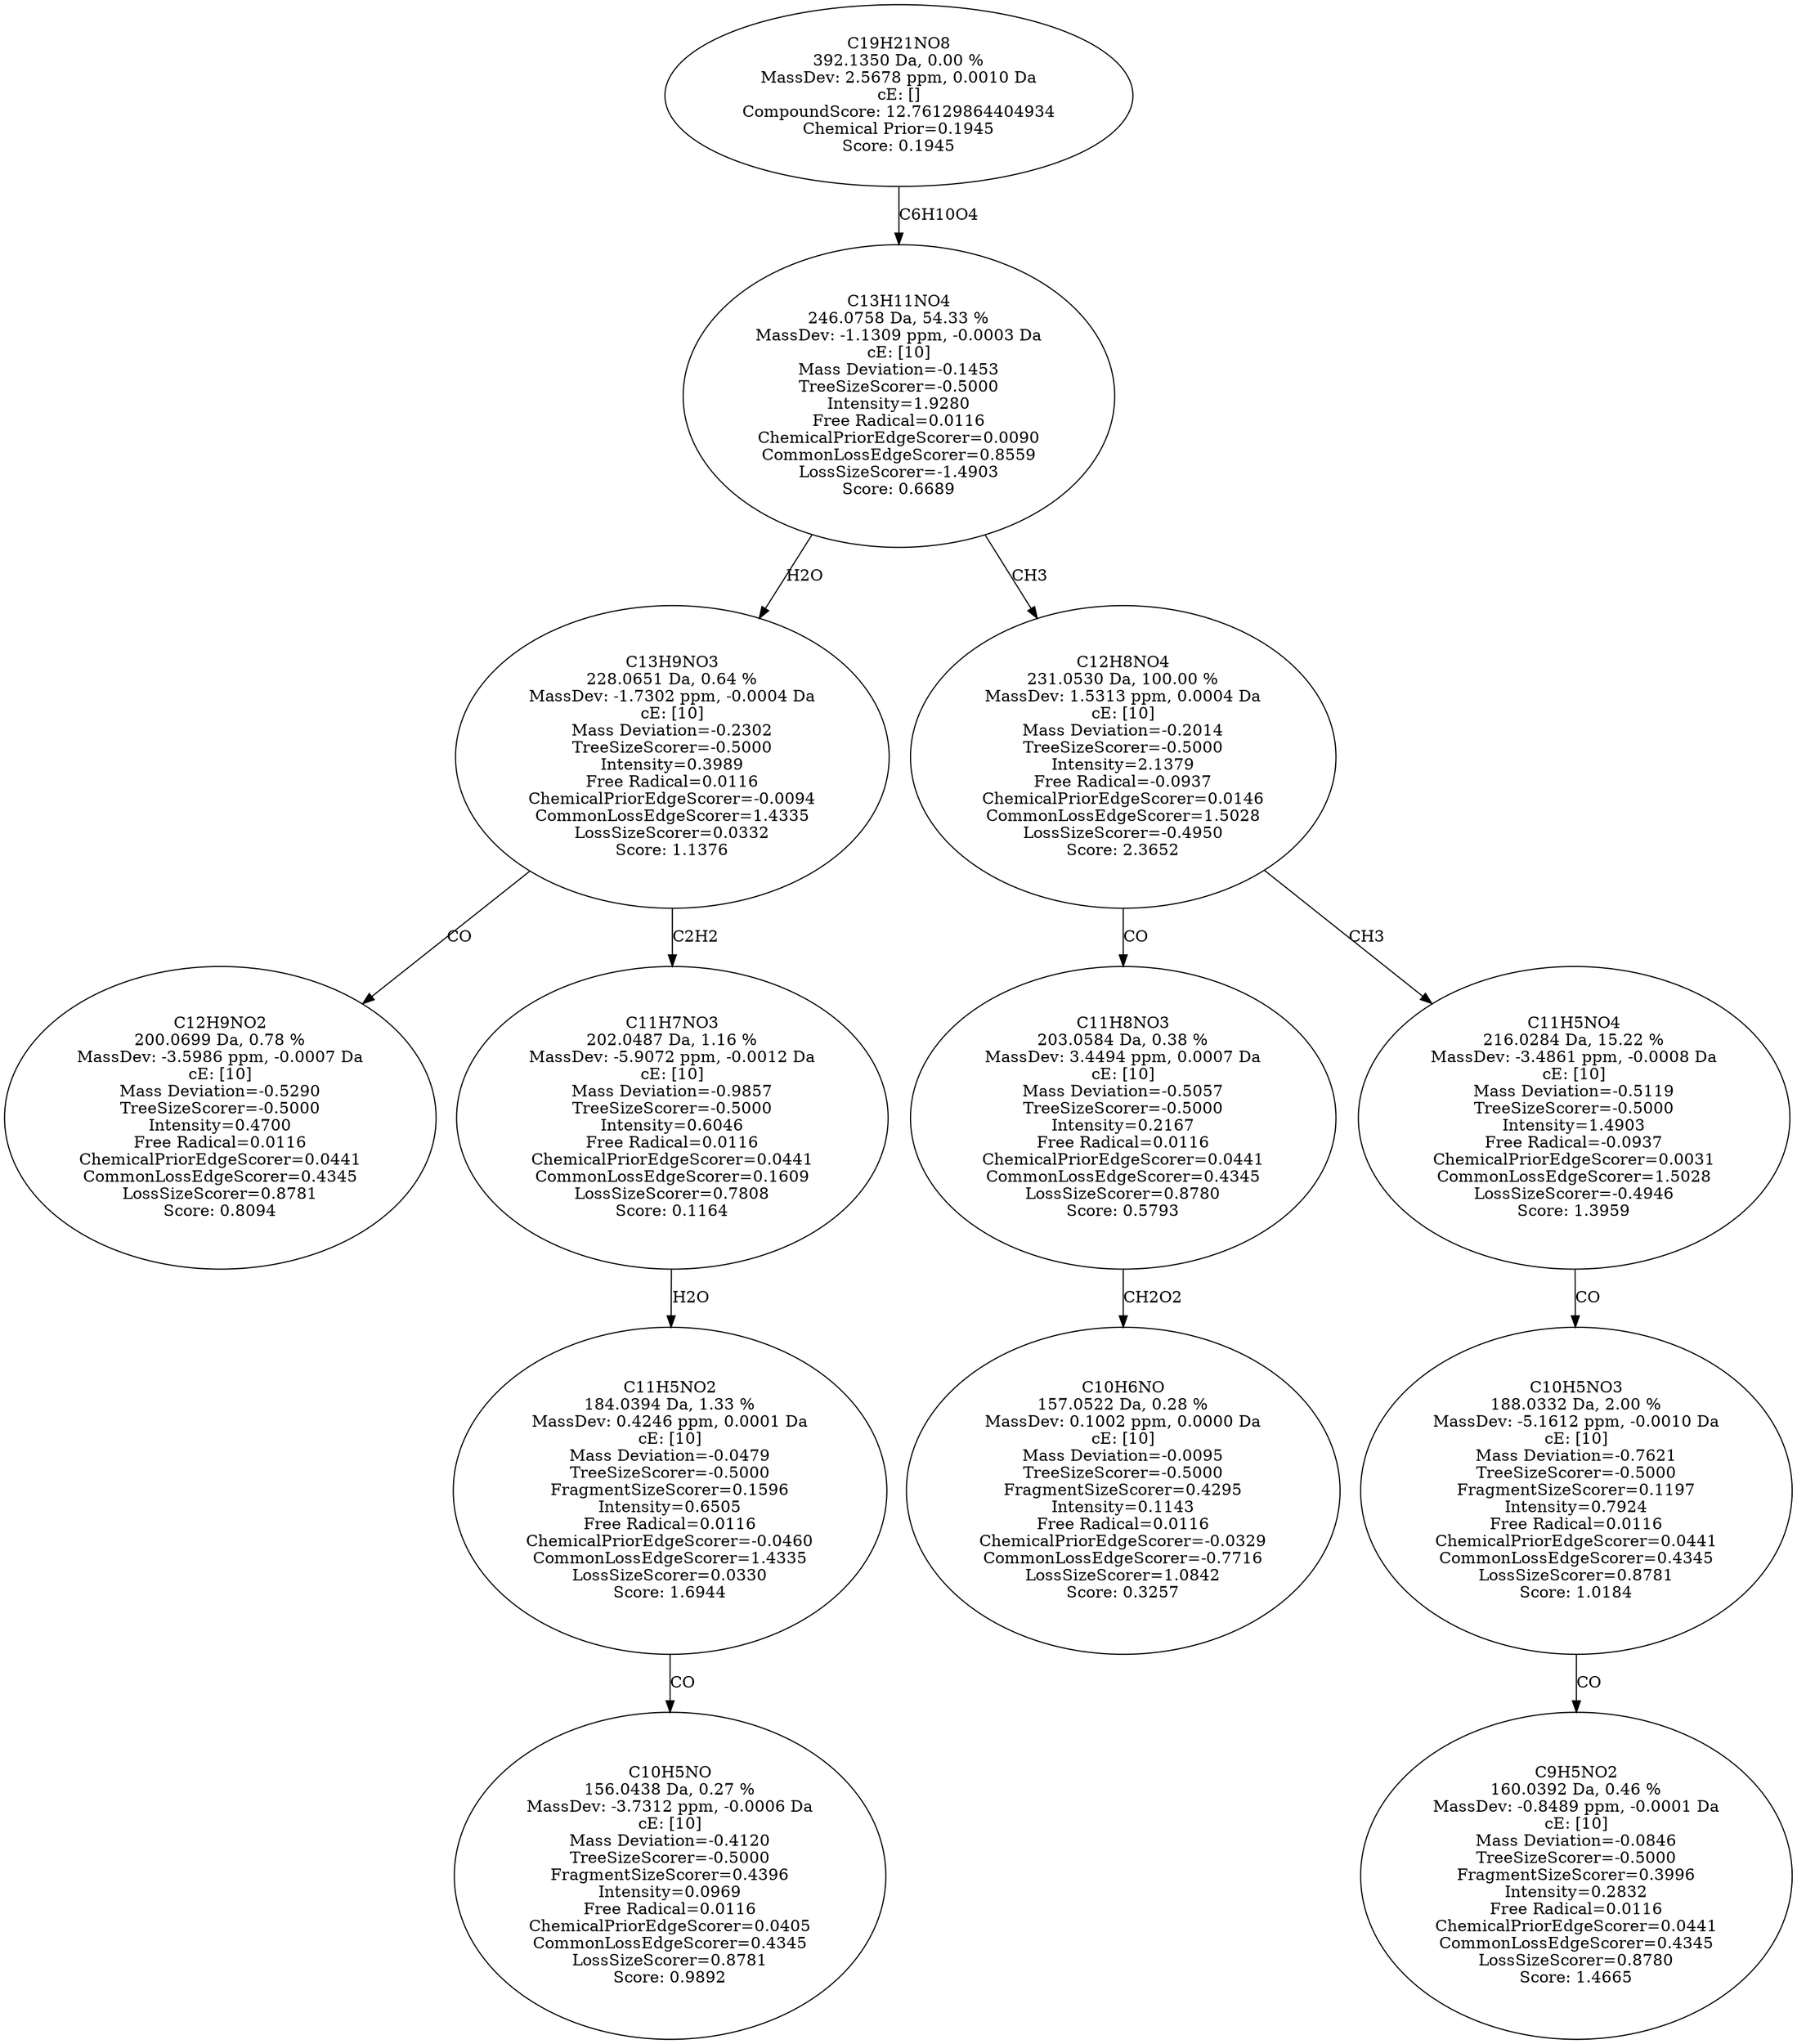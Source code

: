 strict digraph {
v1 [label="C12H9NO2\n200.0699 Da, 0.78 %\nMassDev: -3.5986 ppm, -0.0007 Da\ncE: [10]\nMass Deviation=-0.5290\nTreeSizeScorer=-0.5000\nIntensity=0.4700\nFree Radical=0.0116\nChemicalPriorEdgeScorer=0.0441\nCommonLossEdgeScorer=0.4345\nLossSizeScorer=0.8781\nScore: 0.8094"];
v2 [label="C10H5NO\n156.0438 Da, 0.27 %\nMassDev: -3.7312 ppm, -0.0006 Da\ncE: [10]\nMass Deviation=-0.4120\nTreeSizeScorer=-0.5000\nFragmentSizeScorer=0.4396\nIntensity=0.0969\nFree Radical=0.0116\nChemicalPriorEdgeScorer=0.0405\nCommonLossEdgeScorer=0.4345\nLossSizeScorer=0.8781\nScore: 0.9892"];
v3 [label="C11H5NO2\n184.0394 Da, 1.33 %\nMassDev: 0.4246 ppm, 0.0001 Da\ncE: [10]\nMass Deviation=-0.0479\nTreeSizeScorer=-0.5000\nFragmentSizeScorer=0.1596\nIntensity=0.6505\nFree Radical=0.0116\nChemicalPriorEdgeScorer=-0.0460\nCommonLossEdgeScorer=1.4335\nLossSizeScorer=0.0330\nScore: 1.6944"];
v4 [label="C11H7NO3\n202.0487 Da, 1.16 %\nMassDev: -5.9072 ppm, -0.0012 Da\ncE: [10]\nMass Deviation=-0.9857\nTreeSizeScorer=-0.5000\nIntensity=0.6046\nFree Radical=0.0116\nChemicalPriorEdgeScorer=0.0441\nCommonLossEdgeScorer=0.1609\nLossSizeScorer=0.7808\nScore: 0.1164"];
v5 [label="C13H9NO3\n228.0651 Da, 0.64 %\nMassDev: -1.7302 ppm, -0.0004 Da\ncE: [10]\nMass Deviation=-0.2302\nTreeSizeScorer=-0.5000\nIntensity=0.3989\nFree Radical=0.0116\nChemicalPriorEdgeScorer=-0.0094\nCommonLossEdgeScorer=1.4335\nLossSizeScorer=0.0332\nScore: 1.1376"];
v6 [label="C10H6NO\n157.0522 Da, 0.28 %\nMassDev: 0.1002 ppm, 0.0000 Da\ncE: [10]\nMass Deviation=-0.0095\nTreeSizeScorer=-0.5000\nFragmentSizeScorer=0.4295\nIntensity=0.1143\nFree Radical=0.0116\nChemicalPriorEdgeScorer=-0.0329\nCommonLossEdgeScorer=-0.7716\nLossSizeScorer=1.0842\nScore: 0.3257"];
v7 [label="C11H8NO3\n203.0584 Da, 0.38 %\nMassDev: 3.4494 ppm, 0.0007 Da\ncE: [10]\nMass Deviation=-0.5057\nTreeSizeScorer=-0.5000\nIntensity=0.2167\nFree Radical=0.0116\nChemicalPriorEdgeScorer=0.0441\nCommonLossEdgeScorer=0.4345\nLossSizeScorer=0.8780\nScore: 0.5793"];
v8 [label="C9H5NO2\n160.0392 Da, 0.46 %\nMassDev: -0.8489 ppm, -0.0001 Da\ncE: [10]\nMass Deviation=-0.0846\nTreeSizeScorer=-0.5000\nFragmentSizeScorer=0.3996\nIntensity=0.2832\nFree Radical=0.0116\nChemicalPriorEdgeScorer=0.0441\nCommonLossEdgeScorer=0.4345\nLossSizeScorer=0.8780\nScore: 1.4665"];
v9 [label="C10H5NO3\n188.0332 Da, 2.00 %\nMassDev: -5.1612 ppm, -0.0010 Da\ncE: [10]\nMass Deviation=-0.7621\nTreeSizeScorer=-0.5000\nFragmentSizeScorer=0.1197\nIntensity=0.7924\nFree Radical=0.0116\nChemicalPriorEdgeScorer=0.0441\nCommonLossEdgeScorer=0.4345\nLossSizeScorer=0.8781\nScore: 1.0184"];
v10 [label="C11H5NO4\n216.0284 Da, 15.22 %\nMassDev: -3.4861 ppm, -0.0008 Da\ncE: [10]\nMass Deviation=-0.5119\nTreeSizeScorer=-0.5000\nIntensity=1.4903\nFree Radical=-0.0937\nChemicalPriorEdgeScorer=0.0031\nCommonLossEdgeScorer=1.5028\nLossSizeScorer=-0.4946\nScore: 1.3959"];
v11 [label="C12H8NO4\n231.0530 Da, 100.00 %\nMassDev: 1.5313 ppm, 0.0004 Da\ncE: [10]\nMass Deviation=-0.2014\nTreeSizeScorer=-0.5000\nIntensity=2.1379\nFree Radical=-0.0937\nChemicalPriorEdgeScorer=0.0146\nCommonLossEdgeScorer=1.5028\nLossSizeScorer=-0.4950\nScore: 2.3652"];
v12 [label="C13H11NO4\n246.0758 Da, 54.33 %\nMassDev: -1.1309 ppm, -0.0003 Da\ncE: [10]\nMass Deviation=-0.1453\nTreeSizeScorer=-0.5000\nIntensity=1.9280\nFree Radical=0.0116\nChemicalPriorEdgeScorer=0.0090\nCommonLossEdgeScorer=0.8559\nLossSizeScorer=-1.4903\nScore: 0.6689"];
v13 [label="C19H21NO8\n392.1350 Da, 0.00 %\nMassDev: 2.5678 ppm, 0.0010 Da\ncE: []\nCompoundScore: 12.76129864404934\nChemical Prior=0.1945\nScore: 0.1945"];
v5 -> v1 [label="CO"];
v3 -> v2 [label="CO"];
v4 -> v3 [label="H2O"];
v5 -> v4 [label="C2H2"];
v12 -> v5 [label="H2O"];
v7 -> v6 [label="CH2O2"];
v11 -> v7 [label="CO"];
v9 -> v8 [label="CO"];
v10 -> v9 [label="CO"];
v11 -> v10 [label="CH3"];
v12 -> v11 [label="CH3"];
v13 -> v12 [label="C6H10O4"];
}